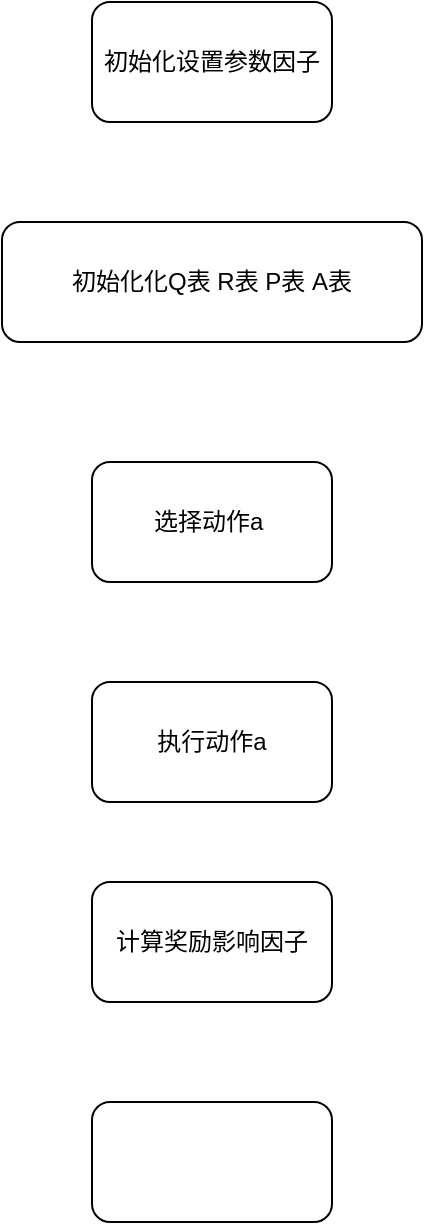 <mxfile version="15.5.8" type="github">
  <diagram id="E2XHpv-KZXUMiO-KORbd" name="Page-1">
    <mxGraphModel dx="1422" dy="706" grid="1" gridSize="10" guides="1" tooltips="1" connect="1" arrows="1" fold="1" page="1" pageScale="1" pageWidth="827" pageHeight="1169" math="0" shadow="0">
      <root>
        <mxCell id="0" />
        <mxCell id="1" parent="0" />
        <mxCell id="V5rkbNTQcQsLUcfA7pde-3" value="初始化设置参数因子" style="rounded=1;whiteSpace=wrap;html=1;" parent="1" vertex="1">
          <mxGeometry x="294" y="70" width="120" height="60" as="geometry" />
        </mxCell>
        <mxCell id="kovAo3_g1AgbrA-oMjsM-1" value="初始化化Q表 R表 P表 A表" style="rounded=1;whiteSpace=wrap;html=1;" vertex="1" parent="1">
          <mxGeometry x="249" y="180" width="210" height="60" as="geometry" />
        </mxCell>
        <mxCell id="kovAo3_g1AgbrA-oMjsM-2" value="选择动作a&amp;nbsp;" style="rounded=1;whiteSpace=wrap;html=1;" vertex="1" parent="1">
          <mxGeometry x="294" y="300" width="120" height="60" as="geometry" />
        </mxCell>
        <mxCell id="kovAo3_g1AgbrA-oMjsM-5" value="执行动作a" style="rounded=1;whiteSpace=wrap;html=1;" vertex="1" parent="1">
          <mxGeometry x="294" y="410" width="120" height="60" as="geometry" />
        </mxCell>
        <mxCell id="kovAo3_g1AgbrA-oMjsM-6" value="计算奖励影响因子" style="rounded=1;whiteSpace=wrap;html=1;" vertex="1" parent="1">
          <mxGeometry x="294" y="510" width="120" height="60" as="geometry" />
        </mxCell>
        <mxCell id="kovAo3_g1AgbrA-oMjsM-7" value="" style="rounded=1;whiteSpace=wrap;html=1;" vertex="1" parent="1">
          <mxGeometry x="294" y="620" width="120" height="60" as="geometry" />
        </mxCell>
      </root>
    </mxGraphModel>
  </diagram>
</mxfile>
